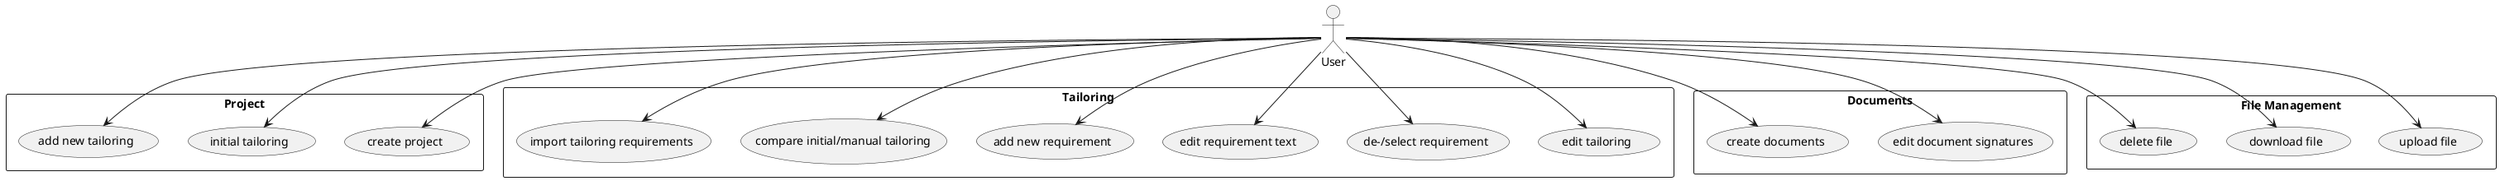 @startuml usecases.png

'  left to right direction
  skinparam packageStyle rect
  
  actor "User" as anwender

  rectangle "Project" {
    anwender --> (create project)
    anwender --> (initial tailoring)
    anwender --> (add new tailoring)
  }

  rectangle "Tailoring" {
    anwender --> (edit tailoring)
    anwender --> (de-/select requirement)
    anwender --> (edit requirement text)
    anwender --> (add new requirement)
    anwender --> (compare initial/manual tailoring)
    anwender --> (import tailoring requirements)
  }

  rectangle "Documents" {
    anwender --> (edit document signatures)
    anwender --> (create documents)
  }

  rectangle "File Management" {
    anwender --> (upload file)
    anwender --> (download file)
    anwender --> (delete file)
  }

@enduml